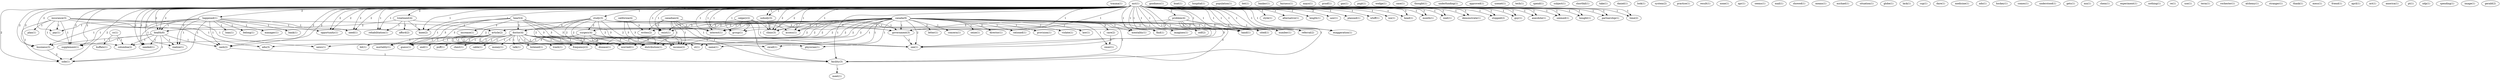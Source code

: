 digraph G {
  trauma [ label="trauma(1)" ];
  insurance [ label="insurance(3)" ];
  plan [ label="plan(1)" ];
  article [ label="article(2)" ];
  news [ label="news(1)" ];
  edu [ label="edu(3)" ];
  pay [ label="pay(1)" ];
  cash [ label="cash(2)" ];
  supplement [ label="supplement(1)" ];
  columbia [ label="columbia(2)" ];
  side [ label="side(1)" ];
  goodness [ label="goodness(1)" ];
  boat [ label="boat(1)" ];
  hospital [ label="hospital(1)" ];
  population [ label="population(1)" ];
  heart [ label="heart(4)" ];
  increase [ label="increase(1)" ];
  doctor [ label="doctor(4)" ];
  worried [ label="worried(1)" ];
  frequency [ label="frequency(2)" ];
  guess [ label="guess(1)" ];
  disease [ label="disease(1)" ];
  mortality [ label="mortality(1)" ];
  income [ label="income(2)" ];
  distribution [ label="distribution(1)" ];
  mri [ label="mri(6)" ];
  problem [ label="problem(4)" ];
  style [ label="style(1)" ];
  number [ label="number(1)" ];
  study [ label="study(3)" ];
  alternative [ label="alternative(1)" ];
  length [ label="length(1)" ];
  saw [ label="saw(1)" ];
  imagines [ label="imagines(1)" ];
  self [ label="self(2)" ];
  mentality [ label="mentality(1)" ];
  happened [ label="happened(1)" ];
  planned [ label="planned(1)" ];
  whiff [ label="whiff(1)" ];
  hand [ label="hand(1)" ];
  isn [ label="isn(1)" ];
  treatment [ label="treatment(4)" ];
  head [ label="head(1)" ];
  opportunity [ label="opportunity(1)" ];
  month [ label="month(1)" ];
  referral [ label="referral(2)" ];
  health [ label="health(6)" ];
  wait [ label="wait(1)" ];
  demonstrate [ label="demonstrate(1)" ];
  stopped [ label="stopped(2)" ];
  guy [ label="guy(1)" ];
  interest [ label="interest(1)" ];
  rehabilitation [ label="rehabilitation(1)" ];
  facility [ label="facility(3)" ];
  anecdote [ label="anecdote(1)" ];
  exist [ label="exist(1)" ];
  seemed [ label="seemed(1)" ];
  knee [ label="knee(2)" ];
  access [ label="access(1)" ];
  business [ label="business(3)" ];
  bought [ label="bought(1)" ];
  group [ label="group(1)" ];
  realize [ label="realize(1)" ];
  partnership [ label="partnership(1)" ];
  government [ label="government(3)" ];
  nobody [ label="nobody(3)" ];
  needed [ label="needed(1)" ];
  find [ label="find(1)" ];
  exaggeration [ label="exaggeration(1)" ];
  time [ label="time(2)" ];
  see [ label="see(1)" ];
  cited [ label="cited(1)" ];
  need [ label="need(1)" ];
  clinic [ label="clinic(3)" ];
  bet [ label="bet(1)" ];
  banker [ label="banker(1)" ];
  fairness [ label="fairness(1)" ];
  mayo [ label="mayo(1)" ];
  proof [ label="proof(1)" ];
  gao [ label="gao(1)" ];
  pxgt [ label="pxgt(1)" ];
  wedge [ label="wedge(1)" ];
  surgery [ label="surgery(4)" ];
  canada [ label="canada(9)" ];
  director [ label="director(1)" ];
  rationed [ label="rationed(1)" ];
  provision [ label="provision(1)" ];
  violate [ label="violate(1)" ];
  law [ label="law(1)" ];
  care [ label="care(2)" ];
  letter [ label="letter(1)" ];
  st [ label="st(1)" ];
  reser [ label="reser(1)" ];
  concern [ label="concern(1)" ];
  seize [ label="seize(1)" ];
  name [ label="name(1)" ];
  recall [ label="recall(1)" ];
  physician [ label="physician(1)" ];
  writes [ label="writes(2)" ];
  case [ label="case(1)" ];
  thought [ label="thought(1)" ];
  listened [ label="listened(1)" ];
  trash [ label="trash(1)" ];
  bit [ label="bit(1)" ];
  end [ label="end(1)" ];
  chest [ label="chest(1)" ];
  puff [ label="puff(1)" ];
  cable [ label="cable(1)" ];
  money [ label="money(1)" ];
  talk [ label="talk(1)" ];
  underfunding [ label="underfunding(1)" ];
  approved [ label="approved(1)" ];
  usenet [ label="usenet(1)" ];
  tech [ label="tech(1)" ];
  spend [ label="spend(1)" ];
  cc [ label="cc(1)" ];
  buffalo [ label="buffalo(1)" ];
  subject [ label="subject(1)" ];
  shortfall [ label="shortfall(1)" ];
  take [ label="take(1)" ];
  daniel [ label="daniel(1)" ];
  look [ label="look(1)" ];
  system [ label="system(2)" ];
  practice [ label="practice(1)" ];
  result [ label="result(1)" ];
  manager [ label="manager(1)" ];
  bank [ label="bank(1)" ];
  loan [ label="loan(1)" ];
  belong [ label="belong(1)" ];
  none [ label="none(1)" ];
  apr [ label="apr(1)" ];
  seems [ label="seems(1)" ];
  mail [ label="mail(1)" ];
  showed [ label="showed(1)" ];
  means [ label="means(1)" ];
  michael [ label="michael(1)" ];
  situation [ label="situation(1)" ];
  globe [ label="globe(1)" ];
  lack [ label="lack(1)" ];
  cup [ label="cup(1)" ];
  dare [ label="dare(1)" ];
  medicine [ label="medicine(1)" ];
  ado [ label="ado(1)" ];
  california [ label="california(4)" ];
  hockey [ label="hockey(1)" ];
  afford [ label="afford(2)" ];
  mri [ label="mri(1)" ];
  comes [ label="comes(1)" ];
  understood [ label="understood(1)" ];
  gets [ label="gets(1)" ];
  mn [ label="mn(1)" ];
  chem [ label="chem(1)" ];
  experiment [ label="experiment(1)" ];
  nothing [ label="nothing(1)" ];
  re [ label="re(1)" ];
  use [ label="use(1)" ];
  term [ label="term(1)" ];
  canadian [ label="canadian(4)" ];
  rochester [ label="rochester(1)" ];
  alchemy [ label="alchemy(1)" ];
  calgary [ label="calgary(2)" ];
  stranger [ label="stranger(1)" ];
  meet [ label="meet(1)" ];
  thank [ label="thank(1)" ];
  mess [ label="mess(1)" ];
  friend [ label="friend(1)" ];
  april [ label="april(1)" ];
  act [ label="act(1)" ];
  america [ label="america(1)" ];
  pt [ label="pt(1)" ];
  ndp [ label="ndp(1)" ];
  spending [ label="spending(1)" ];
  image [ label="image(1)" ];
  gerald [ label="gerald(2)" ];
  insurance -> plan [ label="1" ];
  insurance -> article [ label="1" ];
  insurance -> news [ label="1" ];
  insurance -> edu [ label="1" ];
  insurance -> pay [ label="1" ];
  insurance -> cash [ label="1" ];
  insurance -> supplement [ label="1" ];
  insurance -> columbia [ label="1" ];
  insurance -> side [ label="1" ];
  heart -> increase [ label="3" ];
  heart -> doctor [ label="3" ];
  heart -> worried [ label="3" ];
  heart -> frequency [ label="3" ];
  heart -> guess [ label="3" ];
  heart -> disease [ label="3" ];
  heart -> mortality [ label="1" ];
  heart -> income [ label="3" ];
  heart -> distribution [ label="3" ];
  mri -> problem [ label="2" ];
  mri -> style [ label="1" ];
  mri -> number [ label="1" ];
  mri -> study [ label="1" ];
  mri -> alternative [ label="1" ];
  mri -> length [ label="1" ];
  mri -> saw [ label="2" ];
  mri -> imagines [ label="1" ];
  mri -> self [ label="1" ];
  mri -> mentality [ label="1" ];
  mri -> happened [ label="2" ];
  mri -> planned [ label="1" ];
  mri -> whiff [ label="1" ];
  mri -> hand [ label="1" ];
  mri -> isn [ label="1" ];
  mri -> treatment [ label="2" ];
  mri -> pay [ label="2" ];
  mri -> head [ label="1" ];
  mri -> opportunity [ label="2" ];
  mri -> month [ label="1" ];
  mri -> referral [ label="1" ];
  mri -> health [ label="2" ];
  mri -> wait [ label="1" ];
  mri -> demonstrate [ label="1" ];
  mri -> stopped [ label="1" ];
  mri -> cash [ label="2" ];
  mri -> guy [ label="1" ];
  mri -> supplement [ label="2" ];
  mri -> interest [ label="1" ];
  mri -> rehabilitation [ label="1" ];
  mri -> facility [ label="1" ];
  mri -> anecdote [ label="1" ];
  mri -> exist [ label="1" ];
  mri -> seemed [ label="1" ];
  mri -> knee [ label="1" ];
  mri -> access [ label="1" ];
  mri -> business [ label="2" ];
  mri -> bought [ label="1" ];
  mri -> group [ label="1" ];
  mri -> realize [ label="2" ];
  mri -> partnership [ label="1" ];
  mri -> government [ label="1" ];
  mri -> nobody [ label="1" ];
  mri -> needed [ label="2" ];
  mri -> find [ label="1" ];
  mri -> exaggeration [ label="1" ];
  mri -> time [ label="1" ];
  mri -> side [ label="2" ];
  mri -> see [ label="1" ];
  mri -> cited [ label="1" ];
  mri -> need [ label="2" ];
  mri -> clinic [ label="2" ];
  problem -> number [ label="3" ];
  problem -> self [ label="3" ];
  problem -> hand [ label="3" ];
  problem -> referral [ label="3" ];
  problem -> interest [ label="3" ];
  problem -> facility [ label="3" ];
  problem -> see [ label="3" ];
  study -> doctor [ label="2" ];
  study -> surgery [ label="2" ];
  study -> worried [ label="2" ];
  study -> frequency [ label="2" ];
  study -> guess [ label="2" ];
  study -> disease [ label="2" ];
  study -> income [ label="2" ];
  study -> access [ label="1" ];
  study -> distribution [ label="2" ];
  study -> find [ label="1" ];
  study -> cited [ label="1" ];
  canada -> director [ label="2" ];
  canada -> rationed [ label="1" ];
  canada -> doctor [ label="3" ];
  canada -> surgery [ label="2" ];
  canada -> worried [ label="2" ];
  canada -> provision [ label="1" ];
  canada -> frequency [ label="2" ];
  canada -> imagines [ label="1" ];
  canada -> self [ label="1" ];
  canada -> article [ label="2" ];
  canada -> violate [ label="1" ];
  canada -> mentality [ label="1" ];
  canada -> guess [ label="2" ];
  canada -> law [ label="1" ];
  canada -> care [ label="2" ];
  canada -> disease [ label="2" ];
  canada -> letter [ label="2" ];
  canada -> st [ label="2" ];
  canada -> hand [ label="1" ];
  canada -> reser [ label="1" ];
  canada -> concern [ label="1" ];
  canada -> referral [ label="1" ];
  canada -> health [ label="2" ];
  canada -> seize [ label="1" ];
  canada -> name [ label="1" ];
  canada -> income [ label="2" ];
  canada -> interest [ label="1" ];
  canada -> facility [ label="1" ];
  canada -> exist [ label="1" ];
  canada -> access [ label="1" ];
  canada -> recall [ label="1" ];
  canada -> group [ label="1" ];
  canada -> distribution [ label="2" ];
  canada -> physician [ label="1" ];
  canada -> writes [ label="2" ];
  canada -> government [ label="1" ];
  canada -> find [ label="1" ];
  canada -> exaggeration [ label="1" ];
  canada -> see [ label="2" ];
  canada -> cited [ label="1" ];
  canada -> clinic [ label="1" ];
  doctor -> worried [ label="1" ];
  doctor -> frequency [ label="1" ];
  doctor -> listened [ label="1" ];
  doctor -> guess [ label="1" ];
  doctor -> disease [ label="1" ];
  doctor -> trash [ label="1" ];
  doctor -> bit [ label="1" ];
  doctor -> end [ label="1" ];
  doctor -> chest [ label="1" ];
  doctor -> name [ label="1" ];
  doctor -> income [ label="1" ];
  doctor -> puff [ label="1" ];
  doctor -> recall [ label="1" ];
  doctor -> cable [ label="1" ];
  doctor -> money [ label="1" ];
  doctor -> distribution [ label="1" ];
  doctor -> physician [ label="1" ];
  doctor -> talk [ label="1" ];
  doctor -> see [ label="1" ];
  surgery -> worried [ label="3" ];
  surgery -> frequency [ label="3" ];
  surgery -> guess [ label="3" ];
  surgery -> disease [ label="3" ];
  surgery -> mortality [ label="1" ];
  surgery -> income [ label="3" ];
  surgery -> distribution [ label="3" ];
  cc -> buffalo [ label="1" ];
  cc -> columbia [ label="1" ];
  article -> guess [ label="1" ];
  article -> news [ label="1" ];
  article -> disease [ label="1" ];
  article -> st [ label="1" ];
  article -> edu [ label="1" ];
  article -> income [ label="1" ];
  article -> columbia [ label="1" ];
  article -> distribution [ label="1" ];
  care -> reser [ label="1" ];
  happened -> pay [ label="1" ];
  happened -> opportunity [ label="1" ];
  happened -> manager [ label="1" ];
  happened -> health [ label="1" ];
  happened -> bank [ label="1" ];
  happened -> cash [ label="1" ];
  happened -> supplement [ label="1" ];
  happened -> loan [ label="1" ];
  happened -> belong [ label="1" ];
  happened -> business [ label="1" ];
  happened -> realize [ label="1" ];
  happened -> needed [ label="1" ];
  happened -> side [ label="1" ];
  happened -> need [ label="1" ];
  california -> income [ label="3" ];
  california -> distribution [ label="3" ];
  california -> writes [ label="3" ];
  treatment -> health [ label="2" ];
  treatment -> rehabilitation [ label="1" ];
  treatment -> knee [ label="1" ];
  treatment -> afford [ label="2" ];
  treatment -> government [ label="2" ];
  mri -> head [ label="1" ];
  mri -> opportunity [ label="2" ];
  mri -> month [ label="1" ];
  mri -> referral [ label="1" ];
  mri -> health [ label="2" ];
  mri -> wait [ label="1" ];
  mri -> demonstrate [ label="1" ];
  mri -> stopped [ label="1" ];
  mri -> cash [ label="2" ];
  mri -> guy [ label="1" ];
  mri -> supplement [ label="2" ];
  mri -> interest [ label="1" ];
  mri -> rehabilitation [ label="1" ];
  mri -> facility [ label="1" ];
  mri -> anecdote [ label="1" ];
  mri -> exist [ label="1" ];
  mri -> seemed [ label="1" ];
  mri -> knee [ label="1" ];
  mri -> access [ label="1" ];
  mri -> business [ label="2" ];
  mri -> bought [ label="1" ];
  mri -> group [ label="1" ];
  mri -> realize [ label="2" ];
  mri -> partnership [ label="1" ];
  mri -> government [ label="1" ];
  mri -> nobody [ label="1" ];
  mri -> needed [ label="2" ];
  mri -> find [ label="1" ];
  mri -> exaggeration [ label="1" ];
  mri -> time [ label="1" ];
  mri -> side [ label="2" ];
  mri -> see [ label="1" ];
  mri -> cited [ label="1" ];
  mri -> need [ label="2" ];
  mri -> clinic [ label="2" ];
  health -> cash [ label="1" ];
  health -> supplement [ label="1" ];
  health -> columbia [ label="1" ];
  health -> business [ label="1" ];
  health -> realize [ label="1" ];
  health -> needed [ label="1" ];
  health -> side [ label="1" ];
  cash -> facility [ label="1" ];
  canadian -> income [ label="1" ];
  canadian -> interest [ label="1" ];
  canadian -> facility [ label="1" ];
  canadian -> exist [ label="1" ];
  canadian -> distribution [ label="1" ];
  canadian -> writes [ label="1" ];
  canadian -> government [ label="1" ];
  canadian -> see [ label="1" ];
  calgary -> interest [ label="1" ];
  calgary -> facility [ label="1" ];
  calgary -> exist [ label="1" ];
  calgary -> group [ label="1" ];
  calgary -> government [ label="1" ];
  calgary -> see [ label="1" ];
  calgary -> clinic [ label="1" ];
  facility -> meet [ label="1" ];
  business -> side [ label="2" ];
  government -> see [ label="2" ];
  nobody -> clinic [ label="2" ];
}
